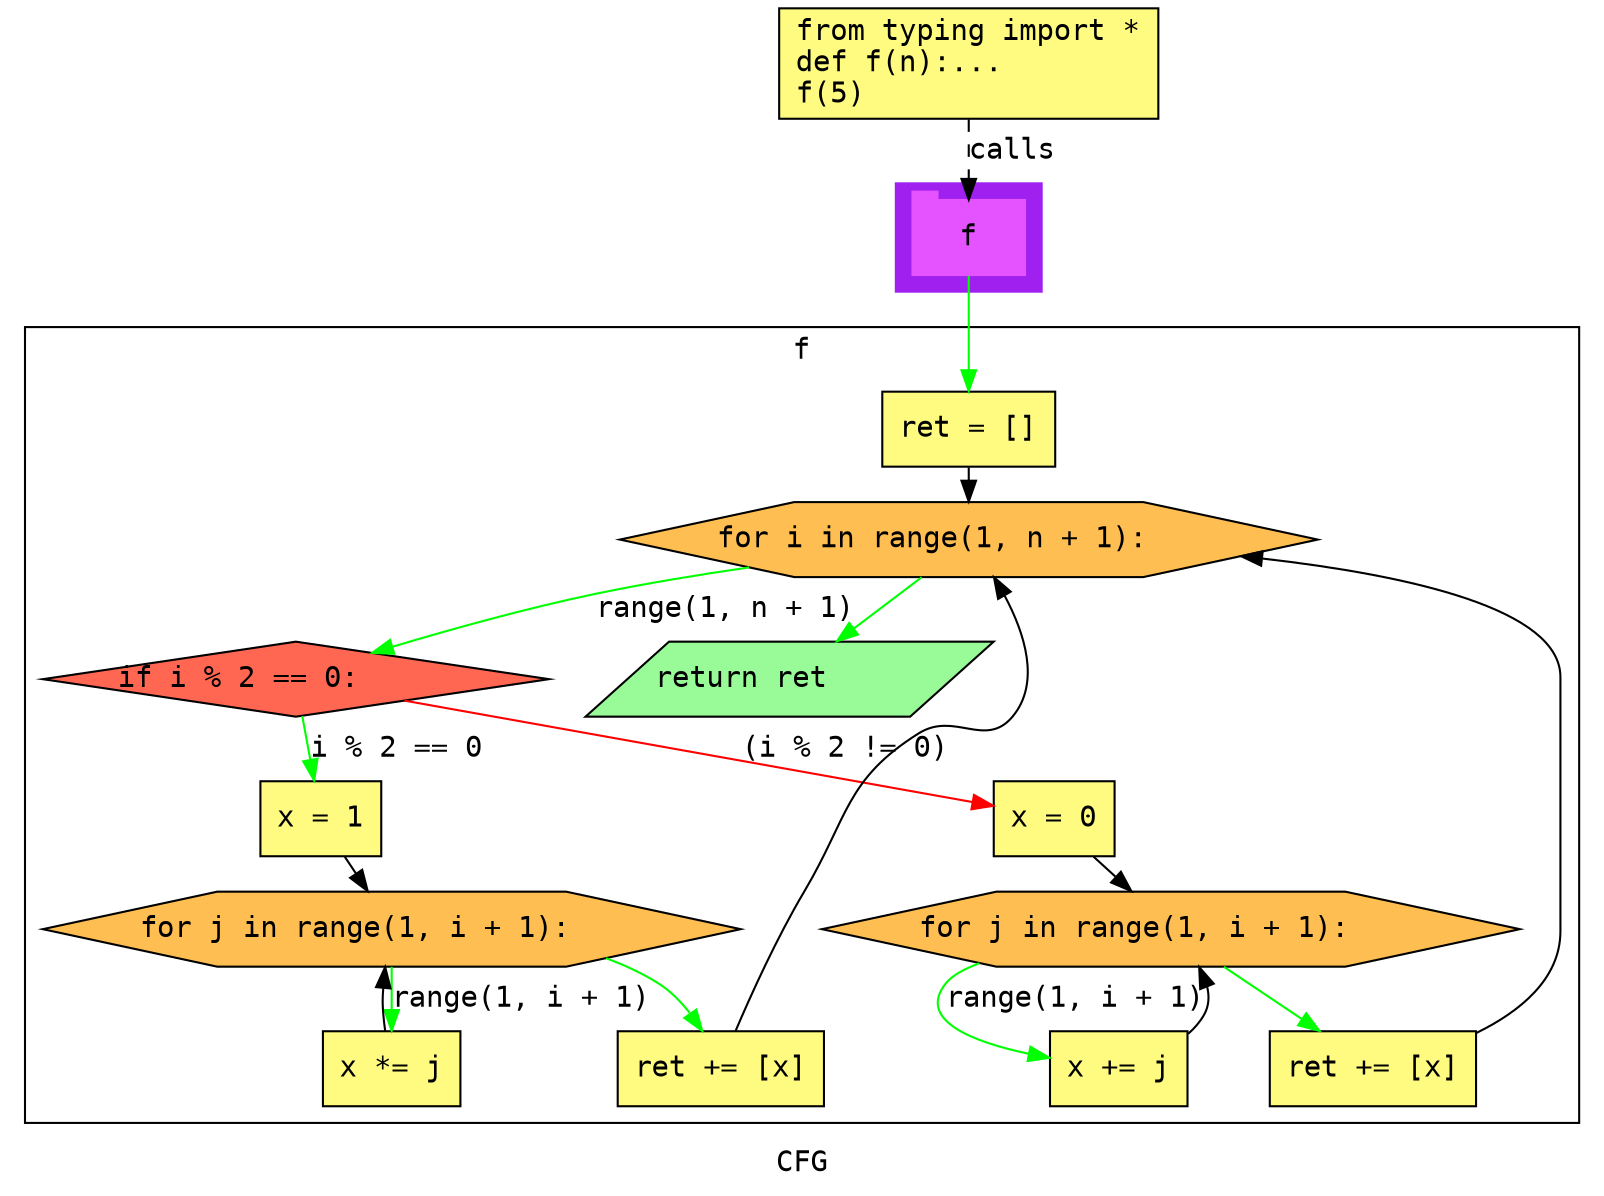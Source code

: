 digraph cluster630CFG {
	graph [bb="0,0,758,566",
		compound=True,
		fontname="DejaVu Sans Mono",
		label=CFG,
		lheight=0.21,
		lp="379,11.5",
		lwidth=0.35,
		pack=False,
		rankdir=TB,
		ranksep=0.02
	];
	node [fontname="DejaVu Sans Mono",
		label="\N"
	];
	edge [fontname="DejaVu Sans Mono"];
	subgraph cluster_1 {
		graph [bb="419,430,489,482",
			color=purple,
			compound=true,
			fontname="DejaVu Sans Mono",
			label="",
			rankdir=TB,
			ranksep=0.02,
			shape=tab,
			style=filled
		];
		node [fontname="DejaVu Sans Mono"];
		edge [fontname="DejaVu Sans Mono"];
		21	[color="#E552FF",
			height=0.5,
			label=f,
			linenum="[15]",
			pos="454,456",
			shape=tab,
			style=filled,
			width=0.75];
	}
	subgraph cluster2f {
		graph [bb="8,31,750,413",
			compound=True,
			fontname="DejaVu Sans Mono",
			label=f,
			lheight=0.21,
			lp="379,401.5",
			lwidth=0.12,
			pack=False,
			rankdir=TB,
			ranksep=0.02
		];
		node [fontname="DejaVu Sans Mono"];
		edge [fontname="DejaVu Sans Mono"];
		subgraph cluster_4 {
			graph [color=purple,
				compound=true,
				fontname="DejaVu Sans Mono",
				label="",
				rankdir=TB,
				ranksep=0.02,
				shape=tab,
				style=filled
			];
			node [fontname="DejaVu Sans Mono"];
			edge [fontname="DejaVu Sans Mono"];
		}
		subgraph cluster_15 {
			graph [color=purple,
				compound=true,
				fontname="DejaVu Sans Mono",
				label="",
				rankdir=TB,
				ranksep=0.02,
				shape=tab,
				style=filled
			];
			node [fontname="DejaVu Sans Mono"];
			edge [fontname="DejaVu Sans Mono"];
		}
		subgraph cluster_11 {
			graph [color=purple,
				compound=true,
				fontname="DejaVu Sans Mono",
				label="",
				rankdir=TB,
				ranksep=0.02,
				shape=tab,
				style=filled
			];
			node [fontname="DejaVu Sans Mono"];
			edge [fontname="DejaVu Sans Mono"];
		}
		3	[fillcolor="#FFFB81",
			height=0.5,
			label="ret = []\l",
			linenum="[3]",
			pos="454,364",
			shape=rectangle,
			style="filled,solid",
			width=1.1528];
		4	[fillcolor="#FFBE52",
			height=0.5,
			label="for i in range(1, n + 1):\l",
			linenum="[4]",
			pos="454,311",
			shape=hexagon,
			style="filled,solid",
			width=4.6489];
		3 -> 4	[color=black,
			pos="e,454,329.25 454,345.73 454,343.66 454,341.5 454,339.32"];
		6	[fillcolor="#FF6752",
			height=0.5,
			label="if i % 2 == 0:\l",
			linenum="[5]",
			pos="137,244",
			shape=diamond,
			style="filled,solid",
			width=3.3702];
		4 -> 6	[color=green,
			label="range(1, n + 1)",
			lp="339,277.5",
			pos="e,172.91,256.74 348.76,297.57 325.04,294.1 300.07,289.9 277,285 245.07,278.22 209.73,268.1 182.54,259.74"];
		7	[fillcolor="#98fb98",
			height=0.5,
			label="return ret\l",
			linenum="[13]",
			pos="371,244",
			shape=parallelogram,
			style="filled,solid",
			width=2.6206];
		4 -> 7	[color=green,
			pos="e,392.95,262.19 432.19,292.92 422.64,285.44 411.28,276.54 400.95,268.46"];
		8	[fillcolor="#FFFB81",
			height=0.5,
			label="x = 1\l",
			linenum="[6]",
			pos="149,177",
			shape=rectangle,
			style="filled,solid",
			width=0.80556];
		6 -> 8	[color=green,
			label="i % 2 == 0",
			lp="185.5,210.5",
			pos="e,145.79,195.36 140.09,226.26 141.27,219.89 142.64,212.46 143.95,205.36"];
		10	[fillcolor="#FFFB81",
			height=0.5,
			label="x = 0\l",
			linenum="[10]",
			pos="498,177",
			shape=rectangle,
			style="filled,solid",
			width=0.80556];
		6 -> 10	[color=red,
			label="(i % 2 != 0)",
			lp="399,210.5",
			pos="e,468.6,183.29 189.11,233.62 262.13,220.47 393.29,196.85 458.69,185.08"];
		15	[fillcolor="#FFBE52",
			height=0.5,
			label="for j in range(1, i + 1):\l",
			linenum="[7]",
			pos="183,124",
			shape=hexagon,
			style="filled,solid",
			width=4.6489];
		8 -> 15	[color=black,
			pos="e,171.5,142.25 160.51,158.73 162.23,156.16 164.03,153.46 165.83,150.75"];
		17	[fillcolor="#FFFB81",
			height=0.5,
			label="x *= j\l",
			linenum="[7]",
			pos="183,57",
			shape=rectangle,
			style="filled,solid",
			width=0.91667];
		15 -> 17	[color=green,
			label="range(1, i + 1)",
			lp="245,90.5",
			pos="e,183,75.19 183,105.92 183,99.702 183,92.5 183,85.6"];
		18	[fillcolor="#FFFB81",
			height=0.5,
			label="ret += [x]\l",
			linenum="[8]",
			pos="341,57",
			shape=rectangle,
			style="filled,solid",
			width=1.375];
		15 -> 18	[color=green,
			pos="e,332.07,75.187 285.89,110.04 294.72,106.83 303.23,102.87 311,98 316.79,94.368 321.86,89.186 326.1,83.75"];
		17 -> 15	[color=black,
			pos="e,177.55,105.92 177.55,75.084 176.91,77.711 176.36,80.41 176,83 175.36,87.644 175.17,89.908 175.97,95.89"];
		18 -> 4	[color=black,
			pos="e,465.76,292.93 347.68,75.185 354.66,92.489 366.34,119.74 379,142 399.35,177.8 397.44,195.6 432,218 447.95,228.33 461.89,211.36 \
474,226 487.43,242.23 480.09,265.95 470.74,284.05"];
		11	[fillcolor="#FFBE52",
			height=0.5,
			label="for j in range(1, i + 1):\l",
			linenum="[11]",
			pos="555,124",
			shape=hexagon,
			style="filled,solid",
			width=4.6489];
		10 -> 11	[color=black,
			pos="e,535.72,142.25 517.3,158.73 520.83,155.58 524.57,152.23 528.26,148.92"];
		13	[fillcolor="#FFFB81",
			height=0.5,
			label="x += j\l",
			linenum="[11]",
			pos="529,57",
			shape=rectangle,
			style="filled,solid",
			width=0.91667];
		11 -> 13	[color=green,
			label="range(1, i + 1)",
			lp="504,90.5",
			pos="e,495.89,61.68 459.84,108.27 451.62,105.39 445.21,102 442,98 426.87,79.157 456.97,68.816 485.82,63.398"];
		14	[fillcolor="#FFFB81",
			height=0.5,
			label="ret += [x]\l",
			linenum="[12]",
			pos="651,57",
			shape=rectangle,
			style="filled,solid",
			width=1.375];
		11 -> 14	[color=green,
			pos="e,625.61,75.19 580.22,105.92 591.49,98.295 604.93,89.192 617.06,80.979"];
		13 -> 11	[color=black,
			pos="e,567.97,105.75 562.34,73.782 565.37,76.451 568.04,79.511 570,83 572.31,87.113 572.55,91.65 571.6,96.148"];
		14 -> 4	[color=black,
			pos="e,585.74,303.28 700.74,74.216 721.55,84.406 741,100.06 741,123 741,245 741,245 741,245 741,277.94 668.2,294.18 595.93,302.2"];
	}
	1	[fillcolor="#FFFB81",
		height=0.73611,
		label="from typing import *\ldef f(n):...\lf(5)\l",
		linenum="[1]",
		pos="454,539.5",
		shape=rectangle,
		style="filled,solid",
		width=2.5278];
	1 -> 21	[label=calls,
		lp="475,497.5",
		pos="e,454,474.13 454,512.71 454,503.66 454,493.47 454,484.3",
		style=dashed];
	21 -> 3	[color=green,
		pos="e,454,382.3 454,437.65 454,424.82 454,407.11 454,392.38"];
}
